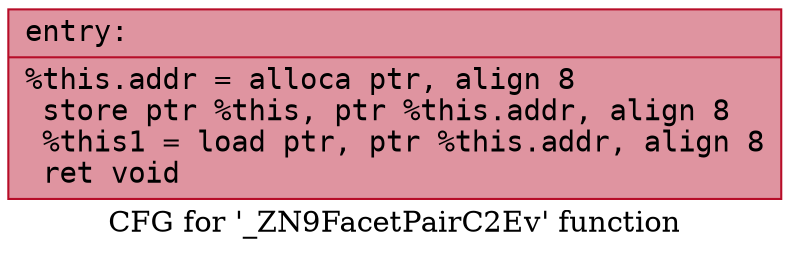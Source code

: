 digraph "CFG for '_ZN9FacetPairC2Ev' function" {
	label="CFG for '_ZN9FacetPairC2Ev' function";

	Node0x5606e0141700 [shape=record,color="#b70d28ff", style=filled, fillcolor="#b70d2870" fontname="Courier",label="{entry:\l|  %this.addr = alloca ptr, align 8\l  store ptr %this, ptr %this.addr, align 8\l  %this1 = load ptr, ptr %this.addr, align 8\l  ret void\l}"];
}
